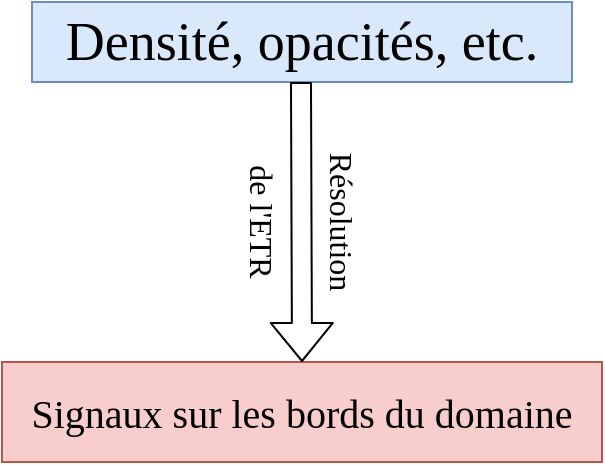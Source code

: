 <mxfile version="13.6.2" type="device" pages="2"><diagram id="PKwAXoRtWrEj2HzLsKO-" name="Page-1"><mxGraphModel dx="1072" dy="952" grid="1" gridSize="10" guides="1" tooltips="1" connect="1" arrows="1" fold="1" page="1" pageScale="1" pageWidth="1169" pageHeight="827" math="0" shadow="0"><root><mxCell id="0"/><mxCell id="1" parent="0"/><mxCell id="vzCshViDWuyPSij0Qn6D-1" value="&lt;font face=&quot;Iwona&quot; style=&quot;font-size: 27px&quot;&gt;Densité, opacités, etc.&lt;/font&gt;" style="text;html=1;strokeColor=#6c8ebf;fillColor=#dae8fc;align=center;verticalAlign=middle;whiteSpace=wrap;rounded=0;" parent="1" vertex="1"><mxGeometry x="420" y="200" width="270" height="40" as="geometry"/></mxCell><mxCell id="vzCshViDWuyPSij0Qn6D-4" value="&lt;font face=&quot;Iwona&quot; style=&quot;font-size: 20px&quot;&gt;Signaux sur les bords du domaine&lt;/font&gt;" style="text;html=1;strokeColor=#b85450;fillColor=#f8cecc;align=center;verticalAlign=middle;whiteSpace=wrap;rounded=0;" parent="1" vertex="1"><mxGeometry x="405" y="380" width="300" height="50" as="geometry"/></mxCell><mxCell id="vzCshViDWuyPSij0Qn6D-5" value="&lt;font style=&quot;font-size: 16px&quot; face=&quot;Iwona&quot;&gt;Résolution&lt;/font&gt;" style="text;html=1;strokeColor=none;fillColor=none;align=center;verticalAlign=middle;whiteSpace=wrap;rounded=0;rotation=90;" parent="1" vertex="1"><mxGeometry x="500" y="300" width="150" height="20" as="geometry"/></mxCell><mxCell id="M5aTG86n1CLEX7K4Mi8B-1" value="&lt;font style=&quot;font-size: 16px&quot; face=&quot;Iwona&quot;&gt;de l'ETR&lt;/font&gt;" style="text;html=1;strokeColor=none;fillColor=none;align=center;verticalAlign=middle;whiteSpace=wrap;rounded=0;rotation=90;" parent="1" vertex="1"><mxGeometry x="460" y="300" width="150" height="20" as="geometry"/></mxCell><mxCell id="M5aTG86n1CLEX7K4Mi8B-2" value="" style="shape=flexArrow;endArrow=classic;html=1;" parent="1" edge="1"><mxGeometry width="50" height="50" relative="1" as="geometry"><mxPoint x="554.5" y="240" as="sourcePoint"/><mxPoint x="555" y="380" as="targetPoint"/></mxGeometry></mxCell></root></mxGraphModel></diagram><diagram id="z-kqgpon8-Tmm6Z79Baf" name="Page-2"><mxGraphModel dx="1072" dy="952" grid="1" gridSize="10" guides="1" tooltips="1" connect="1" arrows="1" fold="1" page="1" pageScale="1" pageWidth="1169" pageHeight="827" math="0" shadow="0"><root><mxCell id="QjM0fO9tsqXelPBQFV6p-0"/><mxCell id="QjM0fO9tsqXelPBQFV6p-1" parent="QjM0fO9tsqXelPBQFV6p-0"/><mxCell id="QjM0fO9tsqXelPBQFV6p-2" value="" style="shape=flexArrow;endArrow=classic;html=1;" edge="1" parent="QjM0fO9tsqXelPBQFV6p-1"><mxGeometry width="50" height="50" relative="1" as="geometry"><mxPoint x="554.5" y="430" as="sourcePoint"/><mxPoint x="555" y="570" as="targetPoint"/></mxGeometry></mxCell><mxCell id="QjM0fO9tsqXelPBQFV6p-3" value="&lt;font face=&quot;Iwona&quot; style=&quot;font-size: 27px&quot;&gt;Densité&lt;/font&gt;" style="text;html=1;strokeColor=#6c8ebf;fillColor=#dae8fc;align=center;verticalAlign=middle;whiteSpace=wrap;rounded=0;" vertex="1" parent="QjM0fO9tsqXelPBQFV6p-1"><mxGeometry x="500" y="570" width="110" height="40" as="geometry"/></mxCell><mxCell id="QjM0fO9tsqXelPBQFV6p-4" value="&lt;font face=&quot;Iwona&quot; style=&quot;font-size: 20px&quot;&gt;Signaux sur les bords du domaine&lt;/font&gt;" style="text;html=1;strokeColor=#b85450;fillColor=#f8cecc;align=center;verticalAlign=middle;whiteSpace=wrap;rounded=0;" vertex="1" parent="QjM0fO9tsqXelPBQFV6p-1"><mxGeometry x="405" y="380" width="300" height="50" as="geometry"/></mxCell><mxCell id="QjM0fO9tsqXelPBQFV6p-5" value="&lt;font face=&quot;Iwona&quot;&gt;&lt;span style=&quot;font-size: 16px&quot;&gt;Réseau&lt;/span&gt;&lt;/font&gt;" style="text;html=1;strokeColor=none;fillColor=none;align=center;verticalAlign=middle;whiteSpace=wrap;rounded=0;direction=west;rotation=90;" vertex="1" parent="QjM0fO9tsqXelPBQFV6p-1"><mxGeometry x="500" y="490" width="150" height="20" as="geometry"/></mxCell><mxCell id="QgwWkgz8-7nywk_L4d0M-0" value="&lt;font face=&quot;Iwona&quot;&gt;&lt;span style=&quot;font-size: 16px&quot;&gt;de neurones&lt;/span&gt;&lt;/font&gt;" style="text;html=1;strokeColor=none;fillColor=none;align=center;verticalAlign=middle;whiteSpace=wrap;rounded=0;direction=west;rotation=90;" vertex="1" parent="QjM0fO9tsqXelPBQFV6p-1"><mxGeometry x="470" y="490" width="150" height="20" as="geometry"/></mxCell></root></mxGraphModel></diagram></mxfile>